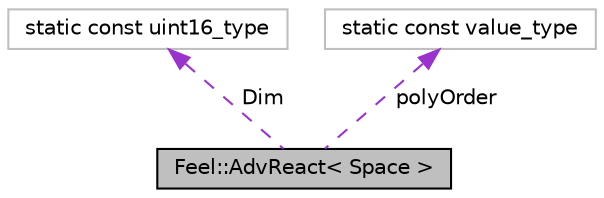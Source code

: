 digraph "Feel::AdvReact&lt; Space &gt;"
{
 // LATEX_PDF_SIZE
  edge [fontname="Helvetica",fontsize="10",labelfontname="Helvetica",labelfontsize="10"];
  node [fontname="Helvetica",fontsize="10",shape=record];
  Node1 [label="Feel::AdvReact\< Space \>",height=0.2,width=0.4,color="black", fillcolor="grey75", style="filled", fontcolor="black",tooltip="Advection-Reaction solver."];
  Node2 -> Node1 [dir="back",color="darkorchid3",fontsize="10",style="dashed",label=" Dim" ,fontname="Helvetica"];
  Node2 [label="static const uint16_type",height=0.2,width=0.4,color="grey75", fillcolor="white", style="filled",tooltip=" "];
  Node3 -> Node1 [dir="back",color="darkorchid3",fontsize="10",style="dashed",label=" polyOrder" ,fontname="Helvetica"];
  Node3 [label="static const value_type",height=0.2,width=0.4,color="grey75", fillcolor="white", style="filled",tooltip=" "];
}
